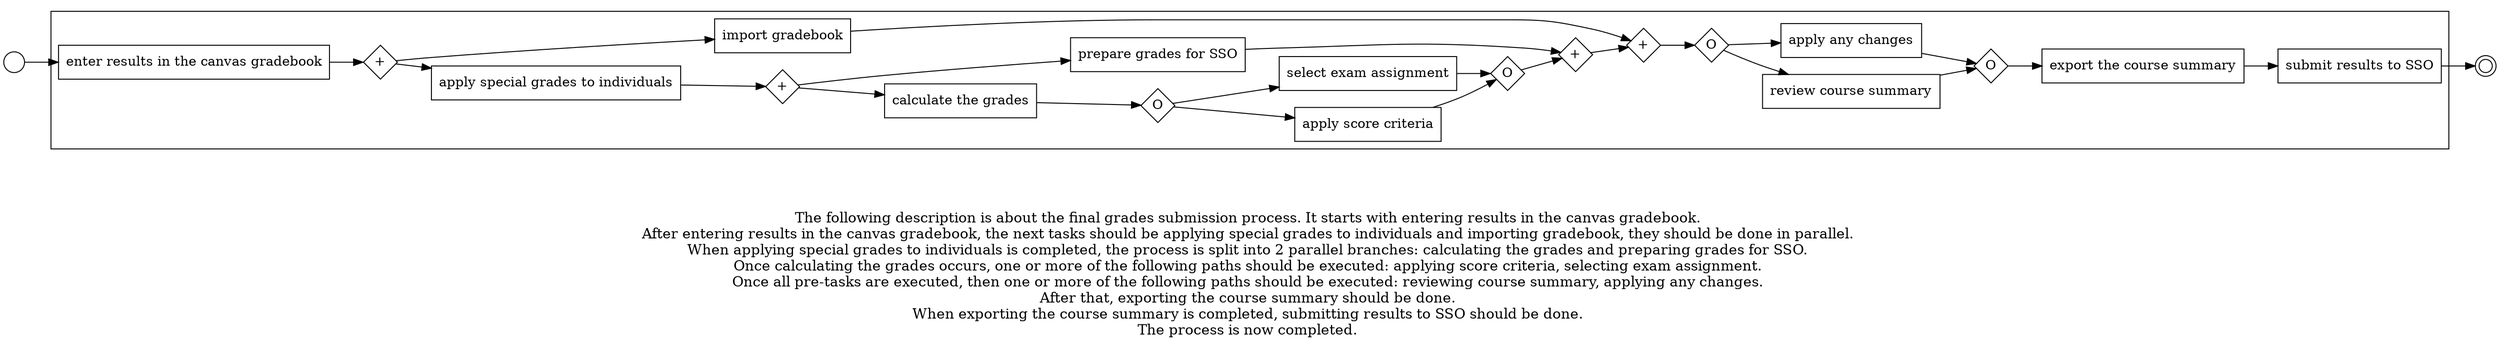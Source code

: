 digraph "final grades submission process_171" {
	graph [rankdir=LR]
	START_NODE [label="" shape=circle width=0.3]
	subgraph CLUSTER_0 {
		"enter results in the canvas gradebook" [shape=box]
		"AND_SPLIT--2. Apply special grades or criteria_5WFL" [label="+" fixedsize=true shape=diamond width=0.5]
		"enter results in the canvas gradebook" -> "AND_SPLIT--2. Apply special grades or criteria_5WFL"
		"apply special grades to individuals" [shape=box]
		"AND_SPLIT--2. Apply special grades or criteria_5WFL" -> "apply special grades to individuals"
		"import gradebook" [shape=box]
		"AND_SPLIT--2. Apply special grades or criteria_5WFL" -> "import gradebook"
		"AND_SPLIT--2. Apply special grades or criteria_V71A" [label="+" fixedsize=true shape=diamond width=0.5]
		"apply special grades to individuals" -> "AND_SPLIT--2. Apply special grades or criteria_V71A"
		"calculate the grades" [shape=box]
		"AND_SPLIT--2. Apply special grades or criteria_V71A" -> "calculate the grades"
		"prepare grades for SSO" [shape=box]
		"AND_SPLIT--2. Apply special grades or criteria_V71A" -> "prepare grades for SSO"
		"OR_SPLIT--2. Apply special grades or criteria_96ZP" [label=O fixedsize=true shape=diamond width=0.5]
		"calculate the grades" -> "OR_SPLIT--2. Apply special grades or criteria_96ZP"
		"apply score criteria" [shape=box]
		"OR_SPLIT--2. Apply special grades or criteria_96ZP" -> "apply score criteria"
		"select exam assignment" [shape=box]
		"OR_SPLIT--2. Apply special grades or criteria_96ZP" -> "select exam assignment"
		"OR_JOIN--2. Apply special grades or criteria_96ZP" [label=O fixedsize=true shape=diamond width=0.5]
		"apply score criteria" -> "OR_JOIN--2. Apply special grades or criteria_96ZP"
		"select exam assignment" -> "OR_JOIN--2. Apply special grades or criteria_96ZP"
		"AND_JOIN--2. Apply special grades or criteria_V71A" [label="+" fixedsize=true shape=diamond width=0.5]
		"OR_JOIN--2. Apply special grades or criteria_96ZP" -> "AND_JOIN--2. Apply special grades or criteria_V71A"
		"prepare grades for SSO" -> "AND_JOIN--2. Apply special grades or criteria_V71A"
		"AND_JOIN--2. Apply special grades or criteria_5WFL" [label="+" fixedsize=true shape=diamond width=0.5]
		"AND_JOIN--2. Apply special grades or criteria_V71A" -> "AND_JOIN--2. Apply special grades or criteria_5WFL"
		"import gradebook" -> "AND_JOIN--2. Apply special grades or criteria_5WFL"
		"OR_SPLIT--3. Review grades and course summary_0UB0" [label=O fixedsize=true shape=diamond width=0.5]
		"AND_JOIN--2. Apply special grades or criteria_5WFL" -> "OR_SPLIT--3. Review grades and course summary_0UB0"
		"review course summary" [shape=box]
		"OR_SPLIT--3. Review grades and course summary_0UB0" -> "review course summary"
		"apply any changes" [shape=box]
		"OR_SPLIT--3. Review grades and course summary_0UB0" -> "apply any changes"
		"OR_JOIN--3. Review grades and course summary_0UB0" [label=O fixedsize=true shape=diamond width=0.5]
		"review course summary" -> "OR_JOIN--3. Review grades and course summary_0UB0"
		"apply any changes" -> "OR_JOIN--3. Review grades and course summary_0UB0"
		"export the course summary" [shape=box]
		"OR_JOIN--3. Review grades and course summary_0UB0" -> "export the course summary"
		"submit results to SSO" [shape=box]
		"export the course summary" -> "submit results to SSO"
	}
	START_NODE -> "enter results in the canvas gradebook"
	END_NODE [label="" shape=doublecircle width=0.2]
	"submit results to SSO" -> END_NODE
	fontsize=15 label="\n\n
The following description is about the final grades submission process. It starts with entering results in the canvas gradebook. 
After entering results in the canvas gradebook, the next tasks should be applying special grades to individuals and importing gradebook, they should be done in parallel. 
When applying special grades to individuals is completed, the process is split into 2 parallel branches: calculating the grades and preparing grades for SSO. 
Once calculating the grades occurs, one or more of the following paths should be executed: applying score criteria, selecting exam assignment. 
Once all pre-tasks are executed, then one or more of the following paths should be executed: reviewing course summary, applying any changes. 
After that, exporting the course summary should be done. 
When exporting the course summary is completed, submitting results to SSO should be done. 
The process is now completed. 
"
}

